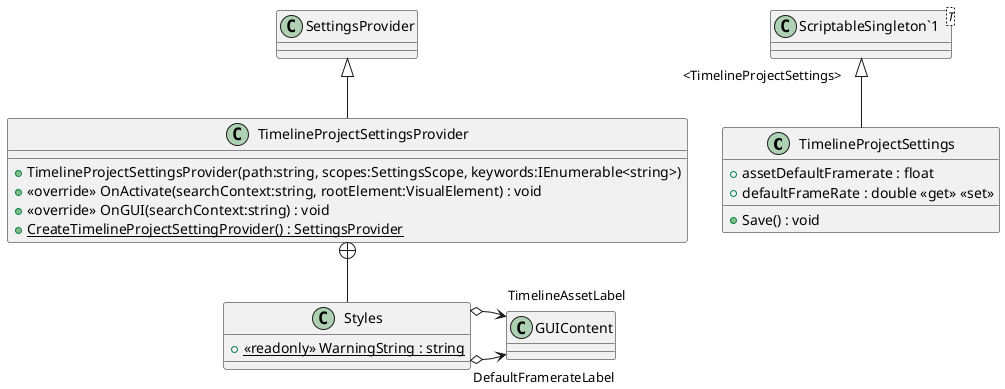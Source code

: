 @startuml
class TimelineProjectSettings {
    + assetDefaultFramerate : float
    + defaultFrameRate : double <<get>> <<set>>
    + Save() : void
}
class TimelineProjectSettingsProvider {
    + TimelineProjectSettingsProvider(path:string, scopes:SettingsScope, keywords:IEnumerable<string>)
    + <<override>> OnActivate(searchContext:string, rootElement:VisualElement) : void
    + <<override>> OnGUI(searchContext:string) : void
    + {static} CreateTimelineProjectSettingProvider() : SettingsProvider
}
class "ScriptableSingleton`1"<T> {
}
class Styles {
    + {static} <<readonly>> WarningString : string
}
"ScriptableSingleton`1" "<TimelineProjectSettings>" <|-- TimelineProjectSettings
SettingsProvider <|-- TimelineProjectSettingsProvider
TimelineProjectSettingsProvider +-- Styles
Styles o-> "DefaultFramerateLabel" GUIContent
Styles o-> "TimelineAssetLabel" GUIContent
@enduml
